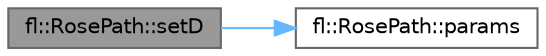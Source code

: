 digraph "fl::RosePath::setD"
{
 // INTERACTIVE_SVG=YES
 // LATEX_PDF_SIZE
  bgcolor="transparent";
  edge [fontname=Helvetica,fontsize=10,labelfontname=Helvetica,labelfontsize=10];
  node [fontname=Helvetica,fontsize=10,shape=box,height=0.2,width=0.4];
  rankdir="LR";
  Node1 [id="Node000001",label="fl::RosePath::setD",height=0.2,width=0.4,color="gray40", fillcolor="grey60", style="filled", fontcolor="black",tooltip=" "];
  Node1 -> Node2 [id="edge1_Node000001_Node000002",color="steelblue1",style="solid",tooltip=" "];
  Node2 [id="Node000002",label="fl::RosePath::params",height=0.2,width=0.4,color="grey40", fillcolor="white", style="filled",URL="$d3/dc1/classfl_1_1_rose_path_a875fe92126b4f8dafcd3f823f484be6f.html#a875fe92126b4f8dafcd3f823f484be6f",tooltip=" "];
}
